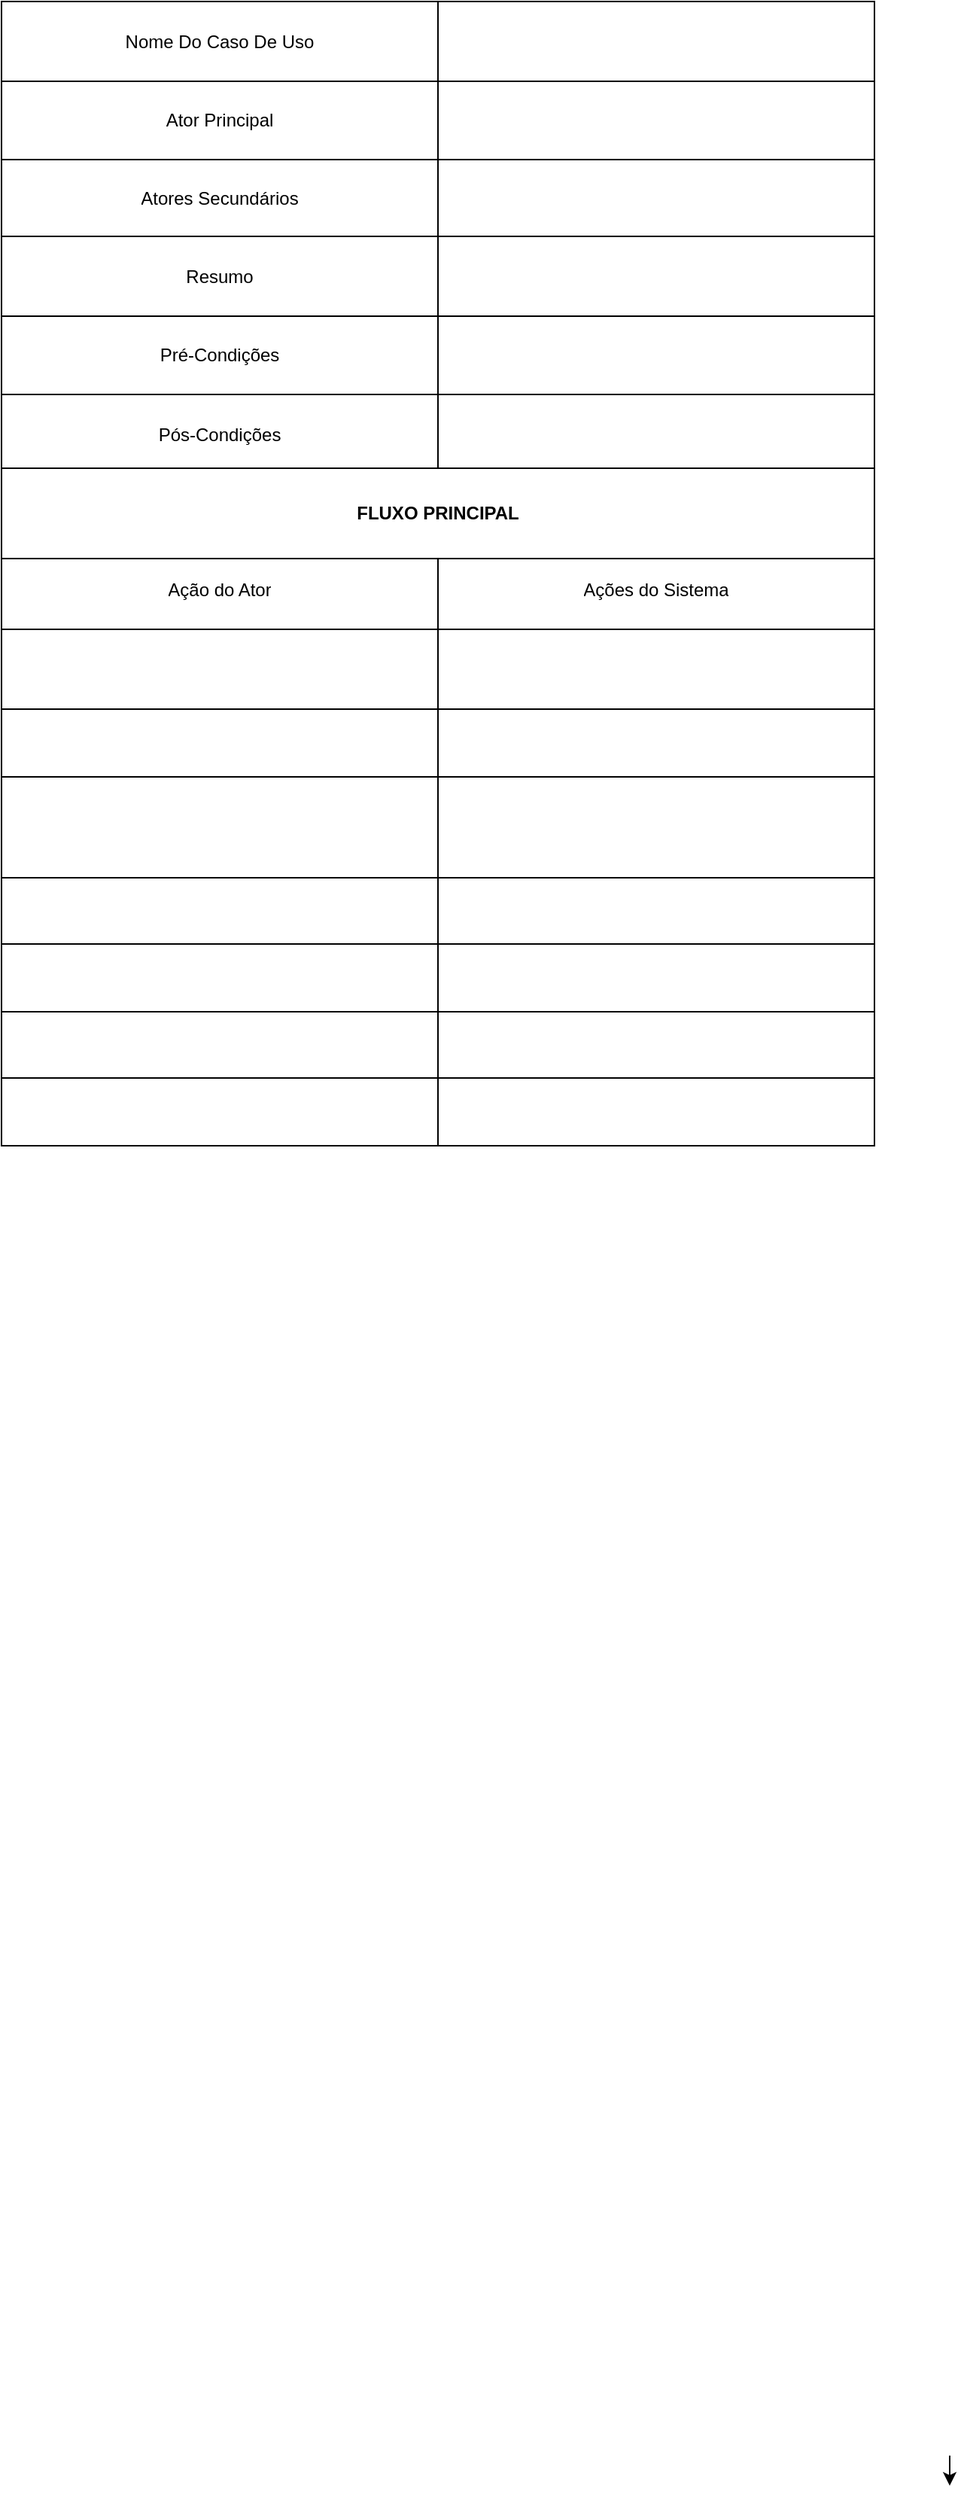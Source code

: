<mxfile version="24.7.16">
  <diagram name="Página-1" id="xDuGwbvVGGc42Z8EaniD">
    <mxGraphModel dx="1050" dy="1734" grid="1" gridSize="10" guides="1" tooltips="1" connect="1" arrows="1" fold="1" page="1" pageScale="1" pageWidth="827" pageHeight="1169" math="0" shadow="0">
      <root>
        <mxCell id="0" />
        <mxCell id="1" parent="0" />
        <mxCell id="ALidpNHmi0iWt_zrbhTk-3" style="edgeStyle=orthogonalEdgeStyle;rounded=0;orthogonalLoop=1;jettySize=auto;html=1;" edge="1" parent="1">
          <mxGeometry relative="1" as="geometry">
            <mxPoint x="740" y="570" as="targetPoint" />
            <mxPoint x="740" y="550" as="sourcePoint" />
          </mxGeometry>
        </mxCell>
        <mxCell id="ALidpNHmi0iWt_zrbhTk-54" value="" style="shape=table;startSize=0;container=1;collapsible=0;childLayout=tableLayout;" vertex="1" parent="1">
          <mxGeometry x="110" y="-1080" width="580" height="470" as="geometry" />
        </mxCell>
        <mxCell id="ALidpNHmi0iWt_zrbhTk-55" value="" style="shape=tableRow;horizontal=0;startSize=0;swimlaneHead=0;swimlaneBody=0;strokeColor=inherit;top=0;left=0;bottom=0;right=0;collapsible=0;dropTarget=0;fillColor=none;points=[[0,0.5],[1,0.5]];portConstraint=eastwest;" vertex="1" parent="ALidpNHmi0iWt_zrbhTk-54">
          <mxGeometry width="580" height="53" as="geometry" />
        </mxCell>
        <mxCell id="ALidpNHmi0iWt_zrbhTk-56" value="Nome Do Caso De Uso" style="shape=partialRectangle;html=1;whiteSpace=wrap;connectable=0;strokeColor=inherit;overflow=hidden;fillColor=none;top=0;left=0;bottom=0;right=0;pointerEvents=1;" vertex="1" parent="ALidpNHmi0iWt_zrbhTk-55">
          <mxGeometry width="290" height="53" as="geometry">
            <mxRectangle width="290" height="53" as="alternateBounds" />
          </mxGeometry>
        </mxCell>
        <mxCell id="ALidpNHmi0iWt_zrbhTk-57" value="" style="shape=partialRectangle;html=1;whiteSpace=wrap;connectable=0;strokeColor=inherit;overflow=hidden;fillColor=none;top=0;left=0;bottom=0;right=0;pointerEvents=1;" vertex="1" parent="ALidpNHmi0iWt_zrbhTk-55">
          <mxGeometry x="290" width="290" height="53" as="geometry">
            <mxRectangle width="290" height="53" as="alternateBounds" />
          </mxGeometry>
        </mxCell>
        <mxCell id="ALidpNHmi0iWt_zrbhTk-58" value="" style="shape=tableRow;horizontal=0;startSize=0;swimlaneHead=0;swimlaneBody=0;strokeColor=inherit;top=0;left=0;bottom=0;right=0;collapsible=0;dropTarget=0;fillColor=none;points=[[0,0.5],[1,0.5]];portConstraint=eastwest;" vertex="1" parent="ALidpNHmi0iWt_zrbhTk-54">
          <mxGeometry y="53" width="580" height="52" as="geometry" />
        </mxCell>
        <mxCell id="ALidpNHmi0iWt_zrbhTk-59" value="Ator Principal" style="shape=partialRectangle;html=1;whiteSpace=wrap;connectable=0;strokeColor=inherit;overflow=hidden;fillColor=none;top=0;left=0;bottom=0;right=0;pointerEvents=1;" vertex="1" parent="ALidpNHmi0iWt_zrbhTk-58">
          <mxGeometry width="290" height="52" as="geometry">
            <mxRectangle width="290" height="52" as="alternateBounds" />
          </mxGeometry>
        </mxCell>
        <mxCell id="ALidpNHmi0iWt_zrbhTk-60" value="" style="shape=partialRectangle;html=1;whiteSpace=wrap;connectable=0;strokeColor=inherit;overflow=hidden;fillColor=none;top=0;left=0;bottom=0;right=0;pointerEvents=1;" vertex="1" parent="ALidpNHmi0iWt_zrbhTk-58">
          <mxGeometry x="290" width="290" height="52" as="geometry">
            <mxRectangle width="290" height="52" as="alternateBounds" />
          </mxGeometry>
        </mxCell>
        <mxCell id="ALidpNHmi0iWt_zrbhTk-61" value="" style="shape=tableRow;horizontal=0;startSize=0;swimlaneHead=0;swimlaneBody=0;strokeColor=inherit;top=0;left=0;bottom=0;right=0;collapsible=0;dropTarget=0;fillColor=none;points=[[0,0.5],[1,0.5]];portConstraint=eastwest;" vertex="1" parent="ALidpNHmi0iWt_zrbhTk-54">
          <mxGeometry y="105" width="580" height="51" as="geometry" />
        </mxCell>
        <mxCell id="ALidpNHmi0iWt_zrbhTk-62" value="Atores Secundários" style="shape=partialRectangle;html=1;whiteSpace=wrap;connectable=0;strokeColor=inherit;overflow=hidden;fillColor=none;top=0;left=0;bottom=0;right=0;pointerEvents=1;" vertex="1" parent="ALidpNHmi0iWt_zrbhTk-61">
          <mxGeometry width="290" height="51" as="geometry">
            <mxRectangle width="290" height="51" as="alternateBounds" />
          </mxGeometry>
        </mxCell>
        <mxCell id="ALidpNHmi0iWt_zrbhTk-63" value="" style="shape=partialRectangle;html=1;whiteSpace=wrap;connectable=0;strokeColor=inherit;overflow=hidden;fillColor=none;top=0;left=0;bottom=0;right=0;pointerEvents=1;" vertex="1" parent="ALidpNHmi0iWt_zrbhTk-61">
          <mxGeometry x="290" width="290" height="51" as="geometry">
            <mxRectangle width="290" height="51" as="alternateBounds" />
          </mxGeometry>
        </mxCell>
        <mxCell id="ALidpNHmi0iWt_zrbhTk-64" value="" style="shape=tableRow;horizontal=0;startSize=0;swimlaneHead=0;swimlaneBody=0;strokeColor=inherit;top=0;left=0;bottom=0;right=0;collapsible=0;dropTarget=0;fillColor=none;points=[[0,0.5],[1,0.5]];portConstraint=eastwest;" vertex="1" parent="ALidpNHmi0iWt_zrbhTk-54">
          <mxGeometry y="156" width="580" height="53" as="geometry" />
        </mxCell>
        <mxCell id="ALidpNHmi0iWt_zrbhTk-65" value="Resumo" style="shape=partialRectangle;html=1;whiteSpace=wrap;connectable=0;strokeColor=inherit;overflow=hidden;fillColor=none;top=0;left=0;bottom=0;right=0;pointerEvents=1;" vertex="1" parent="ALidpNHmi0iWt_zrbhTk-64">
          <mxGeometry width="290" height="53" as="geometry">
            <mxRectangle width="290" height="53" as="alternateBounds" />
          </mxGeometry>
        </mxCell>
        <mxCell id="ALidpNHmi0iWt_zrbhTk-66" value="" style="shape=partialRectangle;html=1;whiteSpace=wrap;connectable=0;strokeColor=inherit;overflow=hidden;fillColor=none;top=0;left=0;bottom=0;right=0;pointerEvents=1;" vertex="1" parent="ALidpNHmi0iWt_zrbhTk-64">
          <mxGeometry x="290" width="290" height="53" as="geometry">
            <mxRectangle width="290" height="53" as="alternateBounds" />
          </mxGeometry>
        </mxCell>
        <mxCell id="ALidpNHmi0iWt_zrbhTk-67" value="" style="shape=tableRow;horizontal=0;startSize=0;swimlaneHead=0;swimlaneBody=0;strokeColor=inherit;top=0;left=0;bottom=0;right=0;collapsible=0;dropTarget=0;fillColor=none;points=[[0,0.5],[1,0.5]];portConstraint=eastwest;" vertex="1" parent="ALidpNHmi0iWt_zrbhTk-54">
          <mxGeometry y="209" width="580" height="52" as="geometry" />
        </mxCell>
        <mxCell id="ALidpNHmi0iWt_zrbhTk-68" value="Pré-Condições" style="shape=partialRectangle;html=1;whiteSpace=wrap;connectable=0;strokeColor=inherit;overflow=hidden;fillColor=none;top=0;left=0;bottom=0;right=0;pointerEvents=1;" vertex="1" parent="ALidpNHmi0iWt_zrbhTk-67">
          <mxGeometry width="290" height="52" as="geometry">
            <mxRectangle width="290" height="52" as="alternateBounds" />
          </mxGeometry>
        </mxCell>
        <mxCell id="ALidpNHmi0iWt_zrbhTk-69" value="" style="shape=partialRectangle;html=1;whiteSpace=wrap;connectable=0;strokeColor=inherit;overflow=hidden;fillColor=none;top=0;left=0;bottom=0;right=0;pointerEvents=1;" vertex="1" parent="ALidpNHmi0iWt_zrbhTk-67">
          <mxGeometry x="290" width="290" height="52" as="geometry">
            <mxRectangle width="290" height="52" as="alternateBounds" />
          </mxGeometry>
        </mxCell>
        <mxCell id="ALidpNHmi0iWt_zrbhTk-70" value="" style="shape=tableRow;horizontal=0;startSize=0;swimlaneHead=0;swimlaneBody=0;strokeColor=inherit;top=0;left=0;bottom=0;right=0;collapsible=0;dropTarget=0;fillColor=none;points=[[0,0.5],[1,0.5]];portConstraint=eastwest;" vertex="1" parent="ALidpNHmi0iWt_zrbhTk-54">
          <mxGeometry y="261" width="580" height="53" as="geometry" />
        </mxCell>
        <mxCell id="ALidpNHmi0iWt_zrbhTk-71" value="Pós-Condições" style="shape=partialRectangle;html=1;whiteSpace=wrap;connectable=0;strokeColor=inherit;overflow=hidden;fillColor=none;top=0;left=0;bottom=0;right=0;pointerEvents=1;" vertex="1" parent="ALidpNHmi0iWt_zrbhTk-70">
          <mxGeometry width="290" height="53" as="geometry">
            <mxRectangle width="290" height="53" as="alternateBounds" />
          </mxGeometry>
        </mxCell>
        <mxCell id="ALidpNHmi0iWt_zrbhTk-72" value="" style="shape=partialRectangle;html=1;whiteSpace=wrap;connectable=0;strokeColor=inherit;overflow=hidden;fillColor=none;top=0;left=0;bottom=0;right=0;pointerEvents=1;" vertex="1" parent="ALidpNHmi0iWt_zrbhTk-70">
          <mxGeometry x="290" width="290" height="53" as="geometry">
            <mxRectangle width="290" height="53" as="alternateBounds" />
          </mxGeometry>
        </mxCell>
        <mxCell id="ALidpNHmi0iWt_zrbhTk-76" value="" style="shape=tableRow;horizontal=0;startSize=0;swimlaneHead=0;swimlaneBody=0;strokeColor=inherit;top=0;left=0;bottom=0;right=0;collapsible=0;dropTarget=0;fillColor=none;points=[[0,0.5],[1,0.5]];portConstraint=eastwest;" vertex="1" parent="ALidpNHmi0iWt_zrbhTk-54">
          <mxGeometry y="314" width="580" height="51" as="geometry" />
        </mxCell>
        <mxCell id="ALidpNHmi0iWt_zrbhTk-77" value="" style="shape=partialRectangle;html=1;whiteSpace=wrap;connectable=0;strokeColor=inherit;overflow=hidden;fillColor=none;top=0;left=0;bottom=0;right=0;pointerEvents=1;" vertex="1" parent="ALidpNHmi0iWt_zrbhTk-76">
          <mxGeometry width="290" height="51" as="geometry">
            <mxRectangle width="290" height="51" as="alternateBounds" />
          </mxGeometry>
        </mxCell>
        <mxCell id="ALidpNHmi0iWt_zrbhTk-78" value="" style="shape=partialRectangle;html=1;whiteSpace=wrap;connectable=0;strokeColor=inherit;overflow=hidden;fillColor=none;top=0;left=0;bottom=0;right=0;pointerEvents=1;" vertex="1" parent="ALidpNHmi0iWt_zrbhTk-76">
          <mxGeometry x="290" width="290" height="51" as="geometry">
            <mxRectangle width="290" height="51" as="alternateBounds" />
          </mxGeometry>
        </mxCell>
        <mxCell id="ALidpNHmi0iWt_zrbhTk-79" value="" style="shape=tableRow;horizontal=0;startSize=0;swimlaneHead=0;swimlaneBody=0;strokeColor=inherit;top=0;left=0;bottom=0;right=0;collapsible=0;dropTarget=0;fillColor=none;points=[[0,0.5],[1,0.5]];portConstraint=eastwest;" vertex="1" parent="ALidpNHmi0iWt_zrbhTk-54">
          <mxGeometry y="365" width="580" height="52" as="geometry" />
        </mxCell>
        <mxCell id="ALidpNHmi0iWt_zrbhTk-80" value="Ação do Ator" style="shape=partialRectangle;html=1;whiteSpace=wrap;connectable=0;strokeColor=inherit;overflow=hidden;fillColor=none;top=0;left=0;bottom=0;right=0;pointerEvents=1;" vertex="1" parent="ALidpNHmi0iWt_zrbhTk-79">
          <mxGeometry width="290" height="52" as="geometry">
            <mxRectangle width="290" height="52" as="alternateBounds" />
          </mxGeometry>
        </mxCell>
        <mxCell id="ALidpNHmi0iWt_zrbhTk-81" value="Ações do Sistema" style="shape=partialRectangle;html=1;whiteSpace=wrap;connectable=0;strokeColor=inherit;overflow=hidden;fillColor=none;top=0;left=0;bottom=0;right=0;pointerEvents=1;" vertex="1" parent="ALidpNHmi0iWt_zrbhTk-79">
          <mxGeometry x="290" width="290" height="52" as="geometry">
            <mxRectangle width="290" height="52" as="alternateBounds" />
          </mxGeometry>
        </mxCell>
        <mxCell id="ALidpNHmi0iWt_zrbhTk-82" value="" style="shape=tableRow;horizontal=0;startSize=0;swimlaneHead=0;swimlaneBody=0;strokeColor=inherit;top=0;left=0;bottom=0;right=0;collapsible=0;dropTarget=0;fillColor=none;points=[[0,0.5],[1,0.5]];portConstraint=eastwest;" vertex="1" parent="ALidpNHmi0iWt_zrbhTk-54">
          <mxGeometry y="417" width="580" height="53" as="geometry" />
        </mxCell>
        <mxCell id="ALidpNHmi0iWt_zrbhTk-83" value="" style="shape=partialRectangle;html=1;whiteSpace=wrap;connectable=0;strokeColor=inherit;overflow=hidden;fillColor=none;top=0;left=0;bottom=0;right=0;pointerEvents=1;" vertex="1" parent="ALidpNHmi0iWt_zrbhTk-82">
          <mxGeometry width="290" height="53" as="geometry">
            <mxRectangle width="290" height="53" as="alternateBounds" />
          </mxGeometry>
        </mxCell>
        <mxCell id="ALidpNHmi0iWt_zrbhTk-84" value="" style="shape=partialRectangle;html=1;whiteSpace=wrap;connectable=0;strokeColor=inherit;overflow=hidden;fillColor=none;top=0;left=0;bottom=0;right=0;pointerEvents=1;" vertex="1" parent="ALidpNHmi0iWt_zrbhTk-82">
          <mxGeometry x="290" width="290" height="53" as="geometry">
            <mxRectangle width="290" height="53" as="alternateBounds" />
          </mxGeometry>
        </mxCell>
        <mxCell id="ALidpNHmi0iWt_zrbhTk-85" value="&lt;b&gt;FLUXO PRINCIPAL&lt;/b&gt;" style="rounded=0;whiteSpace=wrap;html=1;" vertex="1" parent="1">
          <mxGeometry x="110" y="-770" width="580" height="60" as="geometry" />
        </mxCell>
        <mxCell id="ALidpNHmi0iWt_zrbhTk-86" value="" style="shape=table;startSize=0;container=1;collapsible=0;childLayout=tableLayout;" vertex="1" parent="1">
          <mxGeometry x="110" y="-610" width="580" height="290" as="geometry" />
        </mxCell>
        <mxCell id="ALidpNHmi0iWt_zrbhTk-87" value="" style="shape=tableRow;horizontal=0;startSize=0;swimlaneHead=0;swimlaneBody=0;strokeColor=inherit;top=0;left=0;bottom=0;right=0;collapsible=0;dropTarget=0;fillColor=none;points=[[0,0.5],[1,0.5]];portConstraint=eastwest;" vertex="1" parent="ALidpNHmi0iWt_zrbhTk-86">
          <mxGeometry width="580" height="45" as="geometry" />
        </mxCell>
        <mxCell id="ALidpNHmi0iWt_zrbhTk-88" value="" style="shape=partialRectangle;html=1;whiteSpace=wrap;connectable=0;strokeColor=inherit;overflow=hidden;fillColor=none;top=0;left=0;bottom=0;right=0;pointerEvents=1;" vertex="1" parent="ALidpNHmi0iWt_zrbhTk-87">
          <mxGeometry width="290" height="45" as="geometry">
            <mxRectangle width="290" height="45" as="alternateBounds" />
          </mxGeometry>
        </mxCell>
        <mxCell id="ALidpNHmi0iWt_zrbhTk-89" value="" style="shape=partialRectangle;html=1;whiteSpace=wrap;connectable=0;strokeColor=inherit;overflow=hidden;fillColor=none;top=0;left=0;bottom=0;right=0;pointerEvents=1;" vertex="1" parent="ALidpNHmi0iWt_zrbhTk-87">
          <mxGeometry x="290" width="290" height="45" as="geometry">
            <mxRectangle width="290" height="45" as="alternateBounds" />
          </mxGeometry>
        </mxCell>
        <mxCell id="ALidpNHmi0iWt_zrbhTk-90" value="" style="shape=tableRow;horizontal=0;startSize=0;swimlaneHead=0;swimlaneBody=0;strokeColor=inherit;top=0;left=0;bottom=0;right=0;collapsible=0;dropTarget=0;fillColor=none;points=[[0,0.5],[1,0.5]];portConstraint=eastwest;" vertex="1" parent="ALidpNHmi0iWt_zrbhTk-86">
          <mxGeometry y="45" width="580" height="67" as="geometry" />
        </mxCell>
        <mxCell id="ALidpNHmi0iWt_zrbhTk-91" value="" style="shape=partialRectangle;html=1;whiteSpace=wrap;connectable=0;strokeColor=inherit;overflow=hidden;fillColor=none;top=0;left=0;bottom=0;right=0;pointerEvents=1;" vertex="1" parent="ALidpNHmi0iWt_zrbhTk-90">
          <mxGeometry width="290" height="67" as="geometry">
            <mxRectangle width="290" height="67" as="alternateBounds" />
          </mxGeometry>
        </mxCell>
        <mxCell id="ALidpNHmi0iWt_zrbhTk-92" value="" style="shape=partialRectangle;html=1;whiteSpace=wrap;connectable=0;strokeColor=inherit;overflow=hidden;fillColor=none;top=0;left=0;bottom=0;right=0;pointerEvents=1;" vertex="1" parent="ALidpNHmi0iWt_zrbhTk-90">
          <mxGeometry x="290" width="290" height="67" as="geometry">
            <mxRectangle width="290" height="67" as="alternateBounds" />
          </mxGeometry>
        </mxCell>
        <mxCell id="ALidpNHmi0iWt_zrbhTk-93" value="" style="shape=tableRow;horizontal=0;startSize=0;swimlaneHead=0;swimlaneBody=0;strokeColor=inherit;top=0;left=0;bottom=0;right=0;collapsible=0;dropTarget=0;fillColor=none;points=[[0,0.5],[1,0.5]];portConstraint=eastwest;" vertex="1" parent="ALidpNHmi0iWt_zrbhTk-86">
          <mxGeometry y="112" width="580" height="44" as="geometry" />
        </mxCell>
        <mxCell id="ALidpNHmi0iWt_zrbhTk-94" value="" style="shape=partialRectangle;html=1;whiteSpace=wrap;connectable=0;strokeColor=inherit;overflow=hidden;fillColor=none;top=0;left=0;bottom=0;right=0;pointerEvents=1;" vertex="1" parent="ALidpNHmi0iWt_zrbhTk-93">
          <mxGeometry width="290" height="44" as="geometry">
            <mxRectangle width="290" height="44" as="alternateBounds" />
          </mxGeometry>
        </mxCell>
        <mxCell id="ALidpNHmi0iWt_zrbhTk-95" value="" style="shape=partialRectangle;html=1;whiteSpace=wrap;connectable=0;strokeColor=inherit;overflow=hidden;fillColor=none;top=0;left=0;bottom=0;right=0;pointerEvents=1;" vertex="1" parent="ALidpNHmi0iWt_zrbhTk-93">
          <mxGeometry x="290" width="290" height="44" as="geometry">
            <mxRectangle width="290" height="44" as="alternateBounds" />
          </mxGeometry>
        </mxCell>
        <mxCell id="ALidpNHmi0iWt_zrbhTk-96" value="" style="shape=tableRow;horizontal=0;startSize=0;swimlaneHead=0;swimlaneBody=0;strokeColor=inherit;top=0;left=0;bottom=0;right=0;collapsible=0;dropTarget=0;fillColor=none;points=[[0,0.5],[1,0.5]];portConstraint=eastwest;" vertex="1" parent="ALidpNHmi0iWt_zrbhTk-86">
          <mxGeometry y="156" width="580" height="45" as="geometry" />
        </mxCell>
        <mxCell id="ALidpNHmi0iWt_zrbhTk-97" value="" style="shape=partialRectangle;html=1;whiteSpace=wrap;connectable=0;strokeColor=inherit;overflow=hidden;fillColor=none;top=0;left=0;bottom=0;right=0;pointerEvents=1;" vertex="1" parent="ALidpNHmi0iWt_zrbhTk-96">
          <mxGeometry width="290" height="45" as="geometry">
            <mxRectangle width="290" height="45" as="alternateBounds" />
          </mxGeometry>
        </mxCell>
        <mxCell id="ALidpNHmi0iWt_zrbhTk-98" value="" style="shape=partialRectangle;html=1;whiteSpace=wrap;connectable=0;strokeColor=inherit;overflow=hidden;fillColor=none;top=0;left=0;bottom=0;right=0;pointerEvents=1;" vertex="1" parent="ALidpNHmi0iWt_zrbhTk-96">
          <mxGeometry x="290" width="290" height="45" as="geometry">
            <mxRectangle width="290" height="45" as="alternateBounds" />
          </mxGeometry>
        </mxCell>
        <mxCell id="ALidpNHmi0iWt_zrbhTk-99" value="" style="shape=tableRow;horizontal=0;startSize=0;swimlaneHead=0;swimlaneBody=0;strokeColor=inherit;top=0;left=0;bottom=0;right=0;collapsible=0;dropTarget=0;fillColor=none;points=[[0,0.5],[1,0.5]];portConstraint=eastwest;" vertex="1" parent="ALidpNHmi0iWt_zrbhTk-86">
          <mxGeometry y="201" width="580" height="44" as="geometry" />
        </mxCell>
        <mxCell id="ALidpNHmi0iWt_zrbhTk-100" value="" style="shape=partialRectangle;html=1;whiteSpace=wrap;connectable=0;strokeColor=inherit;overflow=hidden;fillColor=none;top=0;left=0;bottom=0;right=0;pointerEvents=1;" vertex="1" parent="ALidpNHmi0iWt_zrbhTk-99">
          <mxGeometry width="290" height="44" as="geometry">
            <mxRectangle width="290" height="44" as="alternateBounds" />
          </mxGeometry>
        </mxCell>
        <mxCell id="ALidpNHmi0iWt_zrbhTk-101" value="" style="shape=partialRectangle;html=1;whiteSpace=wrap;connectable=0;strokeColor=inherit;overflow=hidden;fillColor=none;top=0;left=0;bottom=0;right=0;pointerEvents=1;" vertex="1" parent="ALidpNHmi0iWt_zrbhTk-99">
          <mxGeometry x="290" width="290" height="44" as="geometry">
            <mxRectangle width="290" height="44" as="alternateBounds" />
          </mxGeometry>
        </mxCell>
        <mxCell id="ALidpNHmi0iWt_zrbhTk-102" value="" style="shape=tableRow;horizontal=0;startSize=0;swimlaneHead=0;swimlaneBody=0;strokeColor=inherit;top=0;left=0;bottom=0;right=0;collapsible=0;dropTarget=0;fillColor=none;points=[[0,0.5],[1,0.5]];portConstraint=eastwest;" vertex="1" parent="ALidpNHmi0iWt_zrbhTk-86">
          <mxGeometry y="245" width="580" height="45" as="geometry" />
        </mxCell>
        <mxCell id="ALidpNHmi0iWt_zrbhTk-103" value="" style="shape=partialRectangle;html=1;whiteSpace=wrap;connectable=0;strokeColor=inherit;overflow=hidden;fillColor=none;top=0;left=0;bottom=0;right=0;pointerEvents=1;" vertex="1" parent="ALidpNHmi0iWt_zrbhTk-102">
          <mxGeometry width="290" height="45" as="geometry">
            <mxRectangle width="290" height="45" as="alternateBounds" />
          </mxGeometry>
        </mxCell>
        <mxCell id="ALidpNHmi0iWt_zrbhTk-104" value="" style="shape=partialRectangle;html=1;whiteSpace=wrap;connectable=0;strokeColor=inherit;overflow=hidden;fillColor=none;top=0;left=0;bottom=0;right=0;pointerEvents=1;" vertex="1" parent="ALidpNHmi0iWt_zrbhTk-102">
          <mxGeometry x="290" width="290" height="45" as="geometry">
            <mxRectangle width="290" height="45" as="alternateBounds" />
          </mxGeometry>
        </mxCell>
      </root>
    </mxGraphModel>
  </diagram>
</mxfile>

